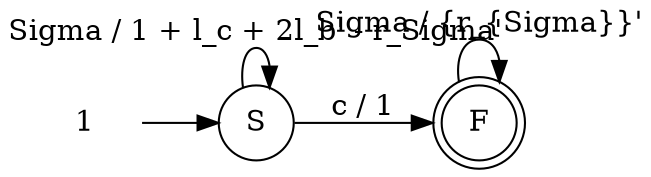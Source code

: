 digraph Automaton {rankdir = LR;
initial [shape=plaintext,label="1"];
initial -> start;
start [shape=circle,label="S"];
start -> start [label="\Sigma / 1 + l_c + 2l_b' - r_\Sigma'"]
start -> final [label="c / 1"]
final [shape=doublecircle,label="F"];
final -> final [label="\Sigma / {r_{\Sigma}}'"]
}

